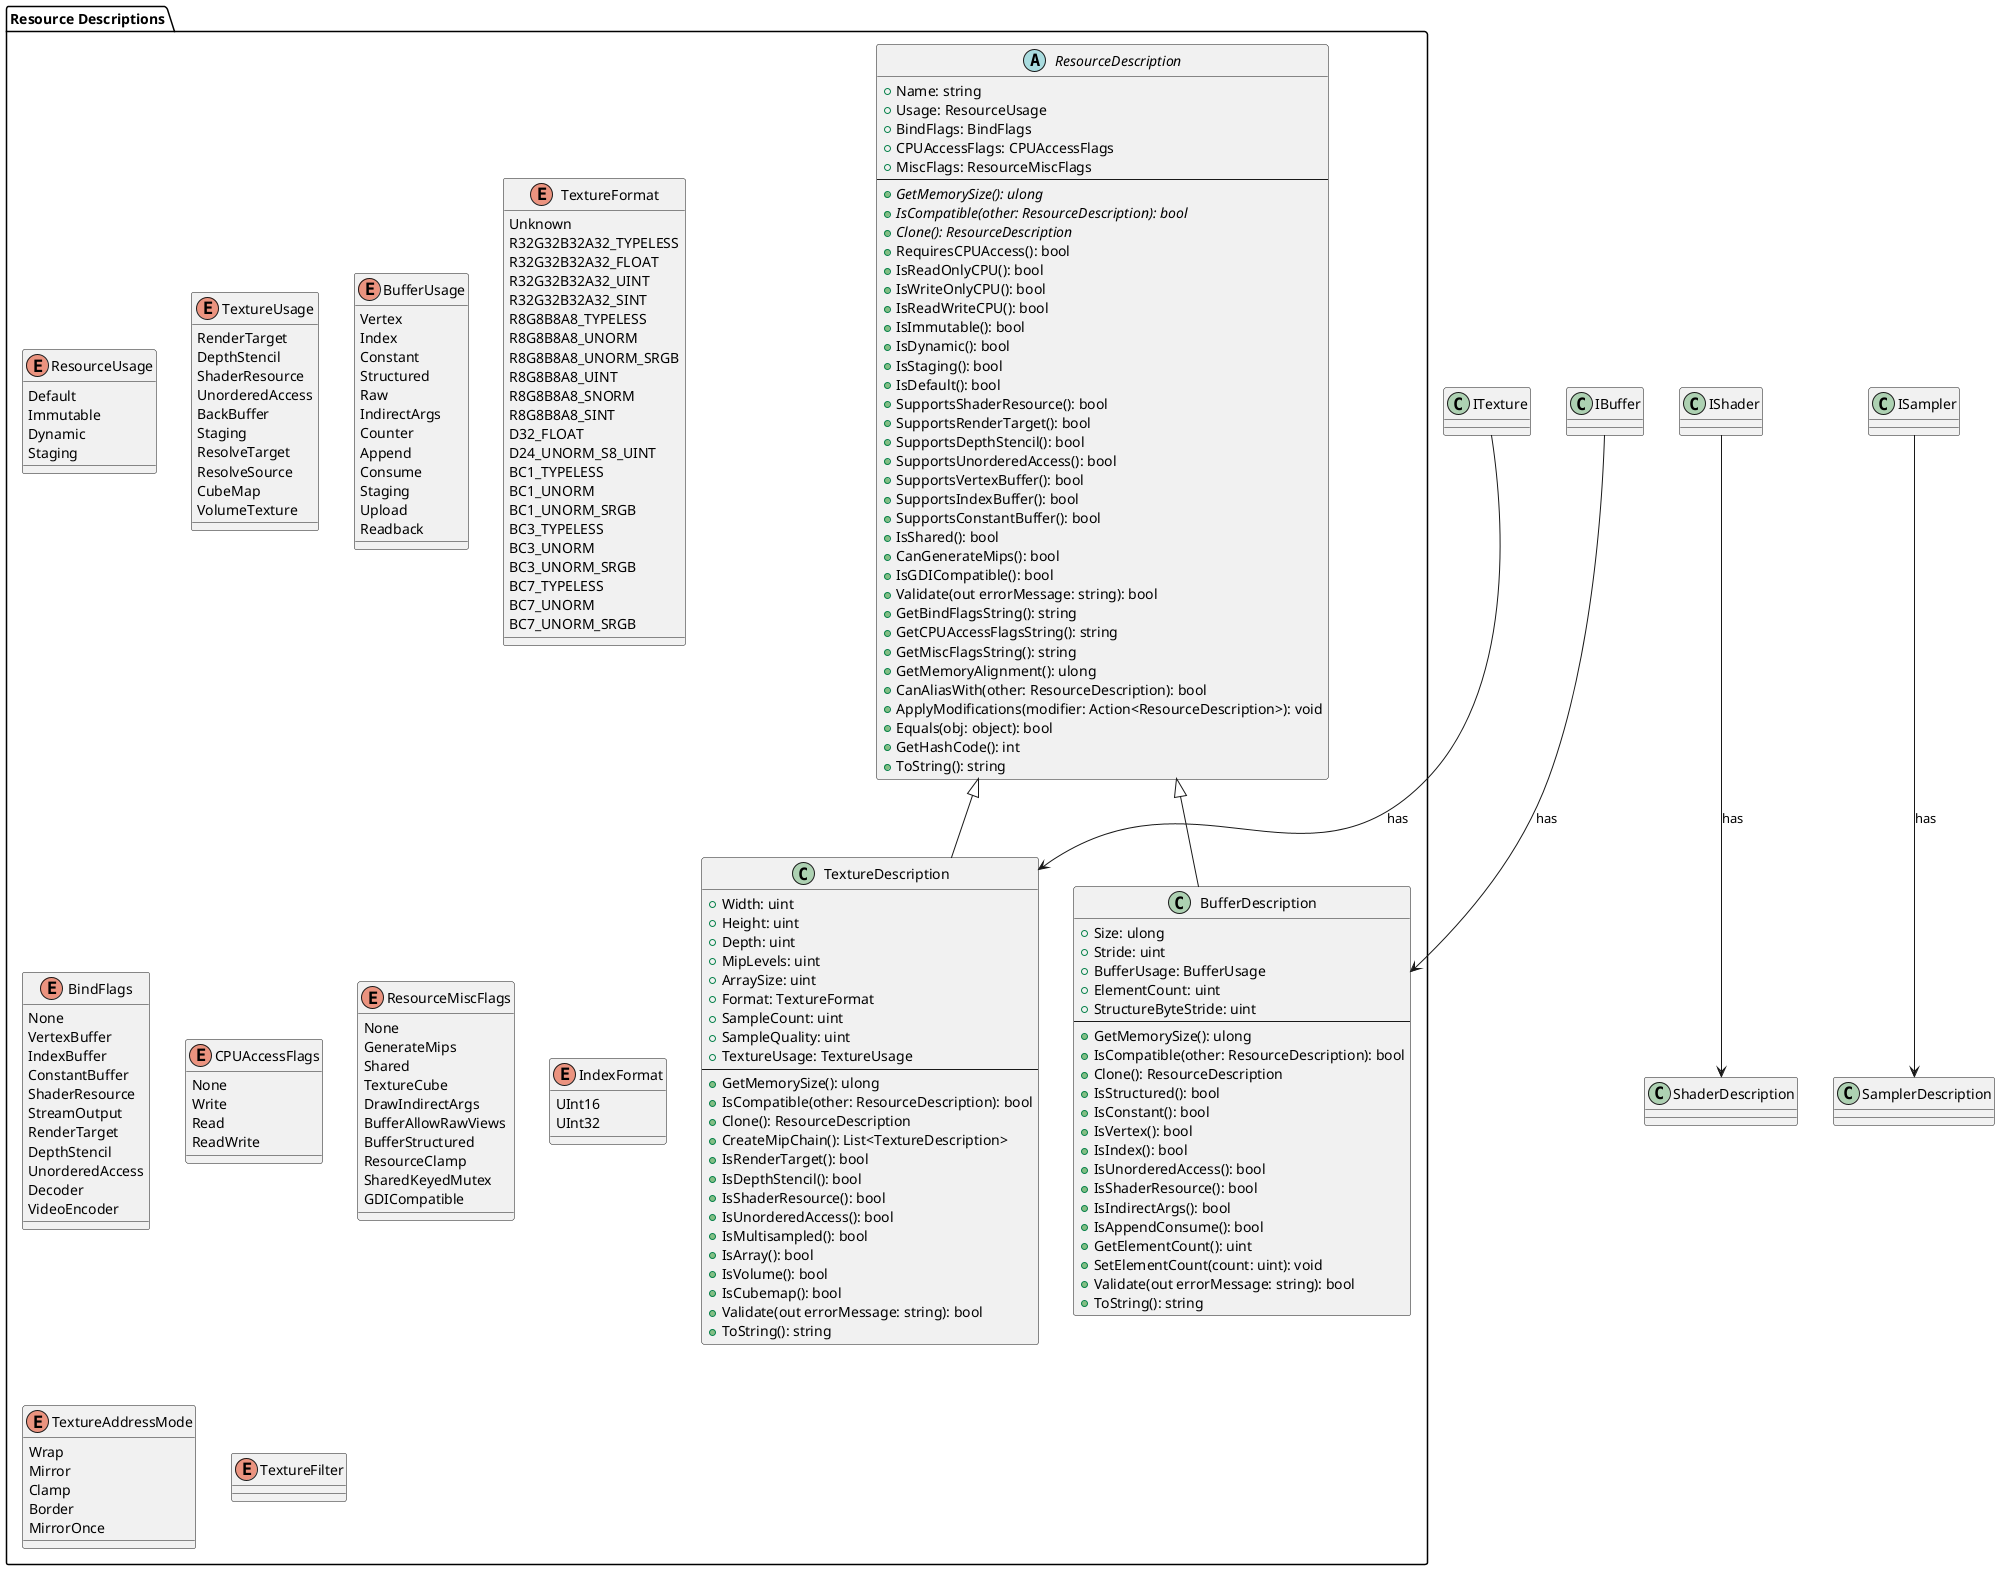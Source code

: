 @startuml Resources

package "Resource Descriptions" {
    abstract class ResourceDescription {
        + Name: string
        + Usage: ResourceUsage
        + BindFlags: BindFlags
        + CPUAccessFlags: CPUAccessFlags
        + MiscFlags: ResourceMiscFlags
        --
        + {abstract} GetMemorySize(): ulong
        + {abstract} IsCompatible(other: ResourceDescription): bool
        + {abstract} Clone(): ResourceDescription
        + RequiresCPUAccess(): bool
        + IsReadOnlyCPU(): bool
        + IsWriteOnlyCPU(): bool
        + IsReadWriteCPU(): bool
        + IsImmutable(): bool
        + IsDynamic(): bool
        + IsStaging(): bool
        + IsDefault(): bool
        + SupportsShaderResource(): bool
        + SupportsRenderTarget(): bool
        + SupportsDepthStencil(): bool
        + SupportsUnorderedAccess(): bool
        + SupportsVertexBuffer(): bool
        + SupportsIndexBuffer(): bool
        + SupportsConstantBuffer(): bool
        + IsShared(): bool
        + CanGenerateMips(): bool
        + IsGDICompatible(): bool
        + Validate(out errorMessage: string): bool
        + GetBindFlagsString(): string
        + GetCPUAccessFlagsString(): string
        + GetMiscFlagsString(): string
        + GetMemoryAlignment(): ulong
        + CanAliasWith(other: ResourceDescription): bool
        + ApplyModifications(modifier: Action<ResourceDescription>): void
        + Equals(obj: object): bool
        + GetHashCode(): int
        + ToString(): string
    }

    class TextureDescription {
        + Width: uint
        + Height: uint
        + Depth: uint
        + MipLevels: uint
        + ArraySize: uint
        + Format: TextureFormat
        + SampleCount: uint
        + SampleQuality: uint
        + TextureUsage: TextureUsage
        --
        + GetMemorySize(): ulong
        + IsCompatible(other: ResourceDescription): bool
        + Clone(): ResourceDescription
        + CreateMipChain(): List<TextureDescription>
        + IsRenderTarget(): bool
        + IsDepthStencil(): bool
        + IsShaderResource(): bool
        + IsUnorderedAccess(): bool
        + IsMultisampled(): bool
        + IsArray(): bool
        + IsVolume(): bool
        + IsCubemap(): bool
        + Validate(out errorMessage: string): bool
        + ToString(): string
    }

    class BufferDescription {
        + Size: ulong
        + Stride: uint
        + BufferUsage: BufferUsage
        + ElementCount: uint
        + StructureByteStride: uint
        --
        + GetMemorySize(): ulong
        + IsCompatible(other: ResourceDescription): bool
        + Clone(): ResourceDescription
        + IsStructured(): bool
        + IsConstant(): bool
        + IsVertex(): bool
        + IsIndex(): bool
        + IsUnorderedAccess(): bool
        + IsShaderResource(): bool
        + IsIndirectArgs(): bool
        + IsAppendConsume(): bool
        + GetElementCount(): uint
        + SetElementCount(count: uint): void
        + Validate(out errorMessage: string): bool
        + ToString(): string
    }

    enum ResourceUsage {
        Default
        Immutable
        Dynamic
        Staging
    }

    enum TextureUsage {
        RenderTarget
        DepthStencil
        ShaderResource
        UnorderedAccess
        BackBuffer
        Staging
        ResolveTarget
        ResolveSource
        CubeMap
        VolumeTexture
    }

    enum BufferUsage {
        Vertex
        Index
        Constant
        Structured
        Raw
        IndirectArgs
        Counter
        Append
        Consume
        Staging
        Upload
        Readback
    }

    enum TextureFormat {
        Unknown
        R32G32B32A32_TYPELESS
        R32G32B32A32_FLOAT
        R32G32B32A32_UINT
        R32G32B32A32_SINT
        R8G8B8A8_TYPELESS
        R8G8B8A8_UNORM
        R8G8B8A8_UNORM_SRGB
        R8G8B8A8_UINT
        R8G8B8A8_SNORM
        R8G8B8A8_SINT
        D32_FLOAT
        D24_UNORM_S8_UINT
        BC1_TYPELESS
        BC1_UNORM
        BC1_UNORM_SRGB
        BC3_TYPELESS
        BC3_UNORM
        BC3_UNORM_SRGB
        BC7_TYPELESS
        BC7_UNORM
        BC7_UNORM_SRGB
    }

    enum BindFlags {
        None
        VertexBuffer
        IndexBuffer
        ConstantBuffer
        ShaderResource
        StreamOutput
        RenderTarget
        DepthStencil
        UnorderedAccess
        Decoder
        VideoEncoder
    }

    enum CPUAccessFlags {
        None
        Write
        Read
        ReadWrite
    }

    enum ResourceMiscFlags {
        None
        GenerateMips
        Shared
        TextureCube
        DrawIndirectArgs
        BufferAllowRawViews
        BufferStructured
        ResourceClamp
        SharedKeyedMutex
        GDICompatible
    }

    enum IndexFormat {
        UInt16
        UInt32
    }

    enum TextureAddressMode{
        Wrap
        Mirror
        Clamp
        Border
        MirrorOnce
    }

    enum TextureFilter{

    }
}

' Resource Descriptions
ResourceDescription <|-- TextureDescription
ResourceDescription <|-- BufferDescription

ITexture --> TextureDescription : has
IBuffer --> BufferDescription : has
IShader --> ShaderDescription : has
ISampler --> SamplerDescription : has

@enduml
